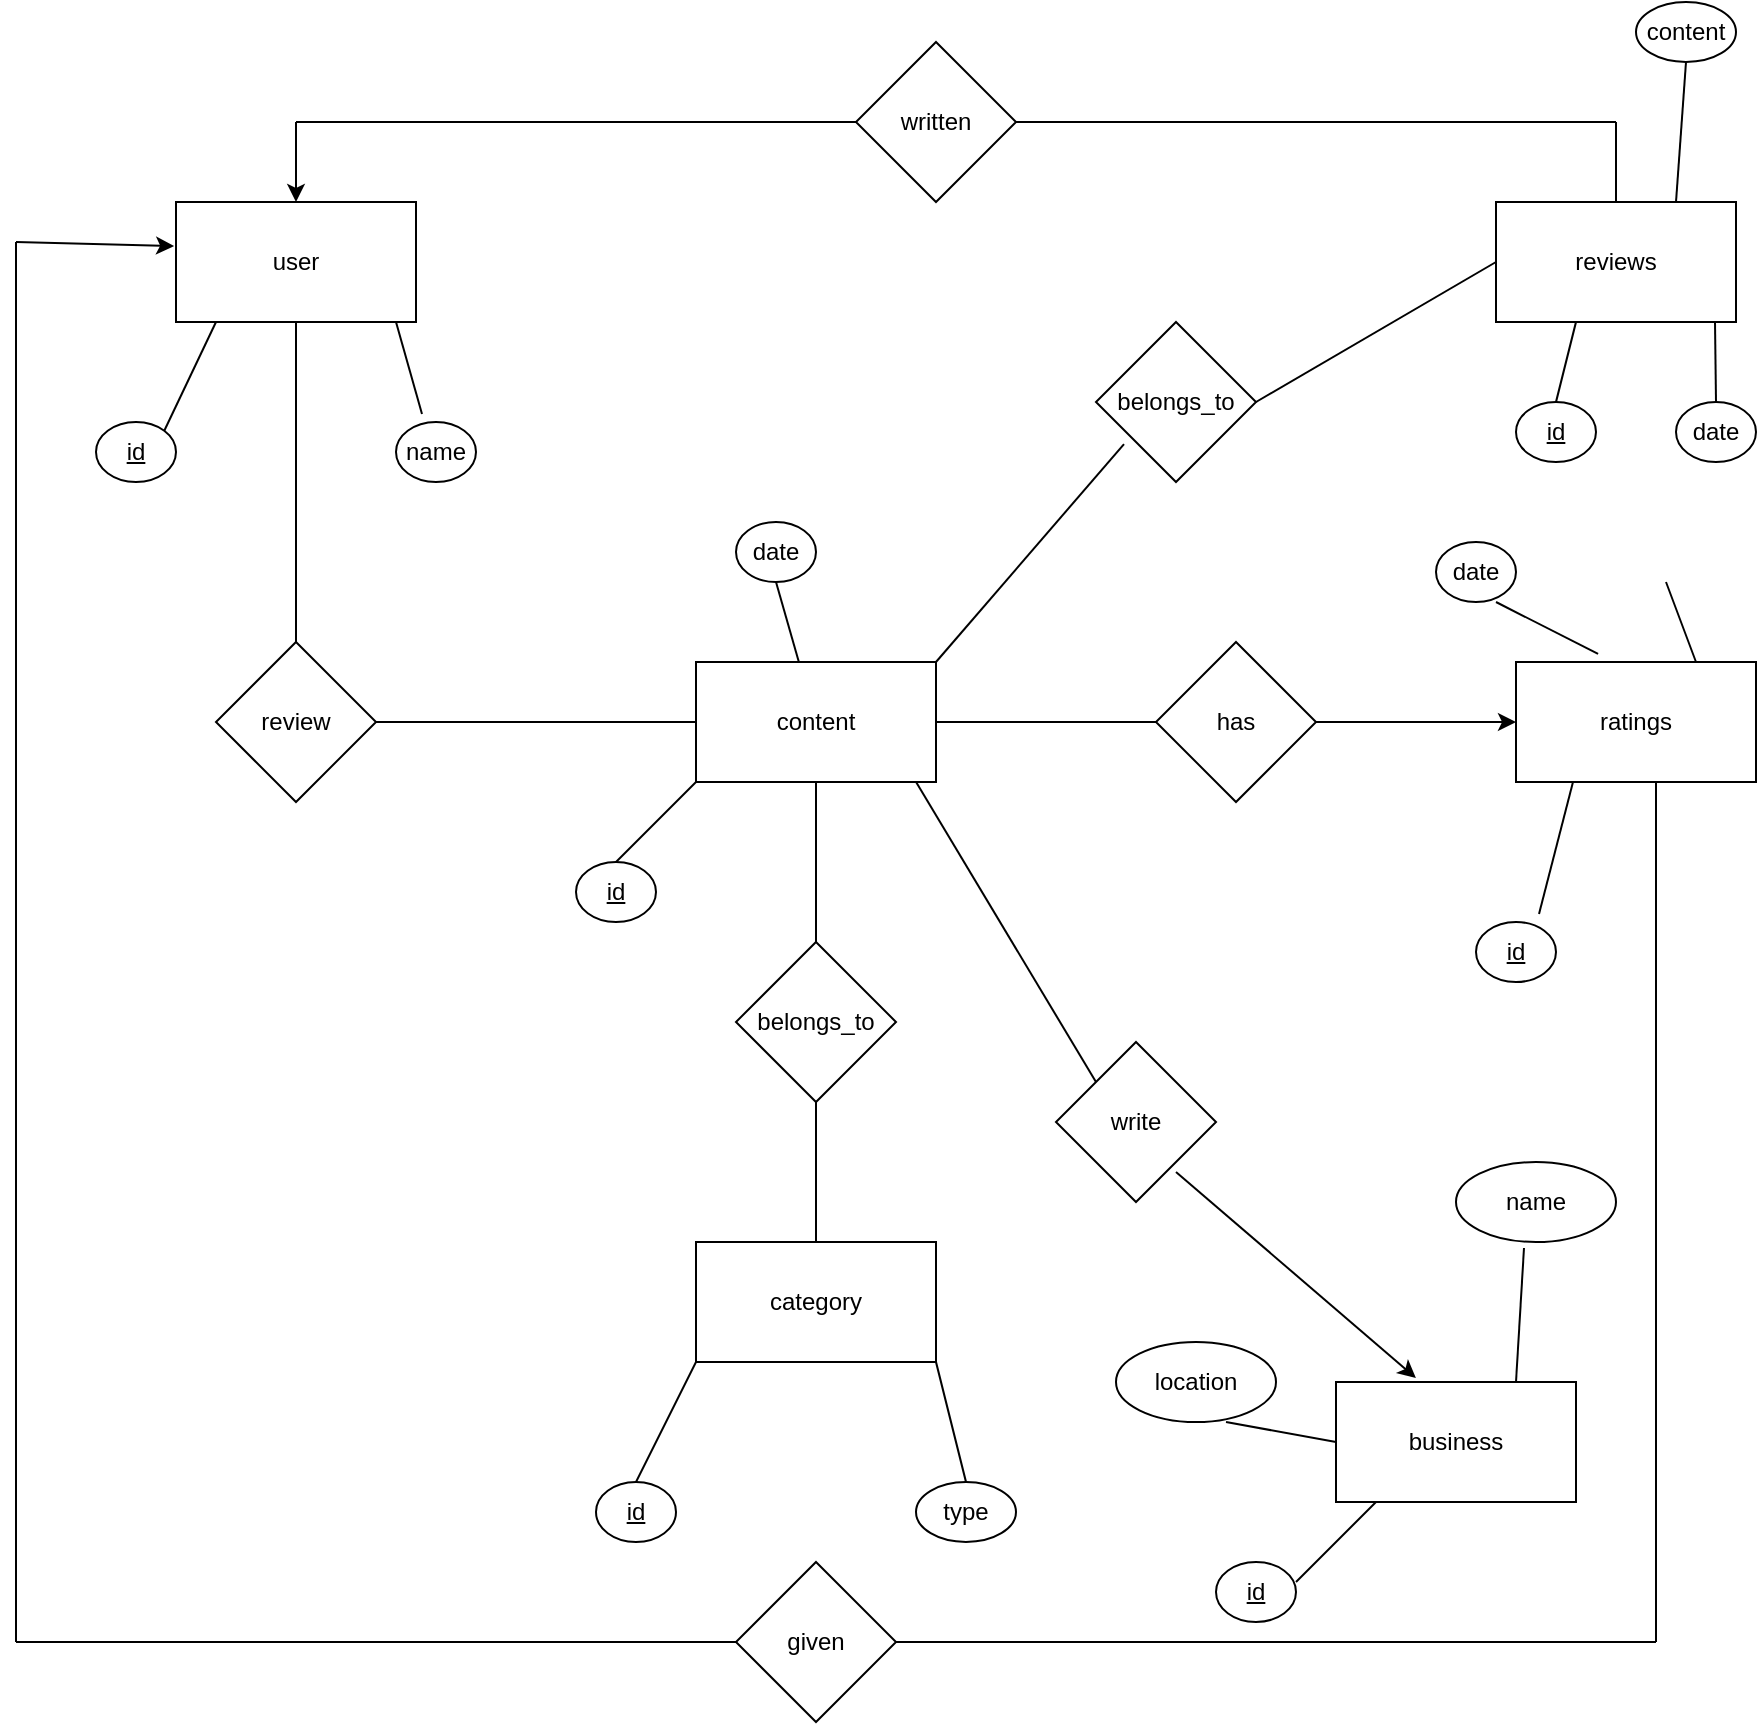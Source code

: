 <mxfile version="21.6.8" type="github">
  <diagram name="Page-1" id="SkP1a2dRg37QSFIkyU-X">
    <mxGraphModel dx="2284" dy="1922" grid="1" gridSize="10" guides="1" tooltips="1" connect="1" arrows="1" fold="1" page="1" pageScale="1" pageWidth="850" pageHeight="1100" math="0" shadow="0">
      <root>
        <mxCell id="0" />
        <mxCell id="1" parent="0" />
        <mxCell id="W1ApAz1ECK5iy_ewjs_l-1" value="user" style="rounded=0;whiteSpace=wrap;html=1;" parent="1" vertex="1">
          <mxGeometry x="60" y="70" width="120" height="60" as="geometry" />
        </mxCell>
        <mxCell id="W1ApAz1ECK5iy_ewjs_l-2" value="review" style="rhombus;whiteSpace=wrap;html=1;" parent="1" vertex="1">
          <mxGeometry x="80" y="290" width="80" height="80" as="geometry" />
        </mxCell>
        <mxCell id="W1ApAz1ECK5iy_ewjs_l-3" value="content" style="rounded=0;whiteSpace=wrap;html=1;" parent="1" vertex="1">
          <mxGeometry x="320" y="300" width="120" height="60" as="geometry" />
        </mxCell>
        <mxCell id="W1ApAz1ECK5iy_ewjs_l-4" value="write" style="rhombus;whiteSpace=wrap;html=1;" parent="1" vertex="1">
          <mxGeometry x="500" y="490" width="80" height="80" as="geometry" />
        </mxCell>
        <mxCell id="W1ApAz1ECK5iy_ewjs_l-6" value="" style="endArrow=none;html=1;rounded=0;entryX=0;entryY=0.5;entryDx=0;entryDy=0;" parent="1" target="W1ApAz1ECK5iy_ewjs_l-3" edge="1">
          <mxGeometry width="50" height="50" relative="1" as="geometry">
            <mxPoint x="160" y="330" as="sourcePoint" />
            <mxPoint x="210" y="280" as="targetPoint" />
          </mxGeometry>
        </mxCell>
        <mxCell id="W1ApAz1ECK5iy_ewjs_l-7" value="" style="endArrow=none;html=1;rounded=0;entryX=0.5;entryY=1;entryDx=0;entryDy=0;" parent="1" target="W1ApAz1ECK5iy_ewjs_l-1" edge="1">
          <mxGeometry width="50" height="50" relative="1" as="geometry">
            <mxPoint x="120" y="290" as="sourcePoint" />
            <mxPoint x="170" y="240" as="targetPoint" />
          </mxGeometry>
        </mxCell>
        <mxCell id="W1ApAz1ECK5iy_ewjs_l-10" value="category" style="rounded=0;whiteSpace=wrap;html=1;" parent="1" vertex="1">
          <mxGeometry x="320" y="590" width="120" height="60" as="geometry" />
        </mxCell>
        <mxCell id="W1ApAz1ECK5iy_ewjs_l-11" value="belongs_to" style="rhombus;whiteSpace=wrap;html=1;" parent="1" vertex="1">
          <mxGeometry x="340" y="440" width="80" height="80" as="geometry" />
        </mxCell>
        <mxCell id="W1ApAz1ECK5iy_ewjs_l-12" value="" style="endArrow=none;html=1;rounded=0;entryX=0.5;entryY=1;entryDx=0;entryDy=0;exitX=0.5;exitY=0;exitDx=0;exitDy=0;" parent="1" source="W1ApAz1ECK5iy_ewjs_l-11" target="W1ApAz1ECK5iy_ewjs_l-3" edge="1">
          <mxGeometry width="50" height="50" relative="1" as="geometry">
            <mxPoint x="400" y="450" as="sourcePoint" />
            <mxPoint x="450" y="400" as="targetPoint" />
          </mxGeometry>
        </mxCell>
        <mxCell id="W1ApAz1ECK5iy_ewjs_l-13" value="" style="endArrow=none;html=1;rounded=0;exitX=0.5;exitY=1;exitDx=0;exitDy=0;" parent="1" source="W1ApAz1ECK5iy_ewjs_l-11" target="W1ApAz1ECK5iy_ewjs_l-10" edge="1">
          <mxGeometry width="50" height="50" relative="1" as="geometry">
            <mxPoint x="380" y="530" as="sourcePoint" />
            <mxPoint x="450" y="400" as="targetPoint" />
          </mxGeometry>
        </mxCell>
        <mxCell id="W1ApAz1ECK5iy_ewjs_l-14" value="ratings" style="rounded=0;whiteSpace=wrap;html=1;" parent="1" vertex="1">
          <mxGeometry x="730" y="300" width="120" height="60" as="geometry" />
        </mxCell>
        <mxCell id="W1ApAz1ECK5iy_ewjs_l-15" value="has" style="rhombus;whiteSpace=wrap;html=1;" parent="1" vertex="1">
          <mxGeometry x="550" y="290" width="80" height="80" as="geometry" />
        </mxCell>
        <mxCell id="W1ApAz1ECK5iy_ewjs_l-17" value="" style="endArrow=none;html=1;rounded=0;exitX=1;exitY=0.5;exitDx=0;exitDy=0;entryX=0;entryY=0.5;entryDx=0;entryDy=0;" parent="1" source="W1ApAz1ECK5iy_ewjs_l-3" target="W1ApAz1ECK5iy_ewjs_l-15" edge="1">
          <mxGeometry width="50" height="50" relative="1" as="geometry">
            <mxPoint x="500" y="370" as="sourcePoint" />
            <mxPoint x="540" y="330" as="targetPoint" />
          </mxGeometry>
        </mxCell>
        <mxCell id="W1ApAz1ECK5iy_ewjs_l-18" value="" style="endArrow=classic;html=1;rounded=0;exitX=1;exitY=0.5;exitDx=0;exitDy=0;" parent="1" source="W1ApAz1ECK5iy_ewjs_l-15" edge="1">
          <mxGeometry width="50" height="50" relative="1" as="geometry">
            <mxPoint x="680" y="380" as="sourcePoint" />
            <mxPoint x="730" y="330" as="targetPoint" />
          </mxGeometry>
        </mxCell>
        <mxCell id="W1ApAz1ECK5iy_ewjs_l-19" value="reviews" style="rounded=0;whiteSpace=wrap;html=1;" parent="1" vertex="1">
          <mxGeometry x="720" y="70" width="120" height="60" as="geometry" />
        </mxCell>
        <mxCell id="W1ApAz1ECK5iy_ewjs_l-20" value="belongs_to" style="rhombus;whiteSpace=wrap;html=1;" parent="1" vertex="1">
          <mxGeometry x="520" y="130" width="80" height="80" as="geometry" />
        </mxCell>
        <mxCell id="W1ApAz1ECK5iy_ewjs_l-21" value="" style="endArrow=none;html=1;rounded=0;entryX=0;entryY=0.5;entryDx=0;entryDy=0;" parent="1" target="W1ApAz1ECK5iy_ewjs_l-19" edge="1">
          <mxGeometry width="50" height="50" relative="1" as="geometry">
            <mxPoint x="600" y="170" as="sourcePoint" />
            <mxPoint x="650" y="120" as="targetPoint" />
          </mxGeometry>
        </mxCell>
        <mxCell id="WqGWLmwPLTVPIJWzrpHa-1" value="" style="endArrow=none;html=1;rounded=0;entryX=0.175;entryY=0.763;entryDx=0;entryDy=0;entryPerimeter=0;" parent="1" target="W1ApAz1ECK5iy_ewjs_l-20" edge="1">
          <mxGeometry width="50" height="50" relative="1" as="geometry">
            <mxPoint x="440" y="300" as="sourcePoint" />
            <mxPoint x="490" y="250" as="targetPoint" />
          </mxGeometry>
        </mxCell>
        <mxCell id="WqGWLmwPLTVPIJWzrpHa-2" value="&lt;u&gt;id&lt;/u&gt;" style="ellipse;whiteSpace=wrap;html=1;" parent="1" vertex="1">
          <mxGeometry x="20" y="180" width="40" height="30" as="geometry" />
        </mxCell>
        <mxCell id="WqGWLmwPLTVPIJWzrpHa-3" value="" style="endArrow=none;html=1;rounded=0;exitX=1;exitY=0;exitDx=0;exitDy=0;" parent="1" source="WqGWLmwPLTVPIJWzrpHa-2" edge="1">
          <mxGeometry width="50" height="50" relative="1" as="geometry">
            <mxPoint x="30" y="180" as="sourcePoint" />
            <mxPoint x="80" y="130" as="targetPoint" />
          </mxGeometry>
        </mxCell>
        <mxCell id="WqGWLmwPLTVPIJWzrpHa-4" value="name" style="ellipse;whiteSpace=wrap;html=1;" parent="1" vertex="1">
          <mxGeometry x="170" y="180" width="40" height="30" as="geometry" />
        </mxCell>
        <mxCell id="WqGWLmwPLTVPIJWzrpHa-5" value="" style="endArrow=none;html=1;rounded=0;exitX=0.325;exitY=-0.133;exitDx=0;exitDy=0;exitPerimeter=0;" parent="1" source="WqGWLmwPLTVPIJWzrpHa-4" edge="1">
          <mxGeometry width="50" height="50" relative="1" as="geometry">
            <mxPoint x="120" y="180" as="sourcePoint" />
            <mxPoint x="170" y="130" as="targetPoint" />
          </mxGeometry>
        </mxCell>
        <mxCell id="WqGWLmwPLTVPIJWzrpHa-11" value="" style="endArrow=none;html=1;rounded=0;" parent="1" target="WqGWLmwPLTVPIJWzrpHa-12" edge="1">
          <mxGeometry width="50" height="50" relative="1" as="geometry">
            <mxPoint x="120" y="30" as="sourcePoint" />
            <mxPoint x="440" y="30" as="targetPoint" />
          </mxGeometry>
        </mxCell>
        <mxCell id="WqGWLmwPLTVPIJWzrpHa-12" value="written" style="rhombus;whiteSpace=wrap;html=1;" parent="1" vertex="1">
          <mxGeometry x="400" y="-10" width="80" height="80" as="geometry" />
        </mxCell>
        <mxCell id="WqGWLmwPLTVPIJWzrpHa-13" value="" style="endArrow=none;html=1;rounded=0;" parent="1" edge="1">
          <mxGeometry width="50" height="50" relative="1" as="geometry">
            <mxPoint x="480" y="30" as="sourcePoint" />
            <mxPoint x="780" y="30" as="targetPoint" />
          </mxGeometry>
        </mxCell>
        <mxCell id="WqGWLmwPLTVPIJWzrpHa-14" value="" style="endArrow=none;html=1;rounded=0;" parent="1" source="W1ApAz1ECK5iy_ewjs_l-19" edge="1">
          <mxGeometry width="50" height="50" relative="1" as="geometry">
            <mxPoint x="720" y="80" as="sourcePoint" />
            <mxPoint x="780" y="30" as="targetPoint" />
          </mxGeometry>
        </mxCell>
        <mxCell id="WqGWLmwPLTVPIJWzrpHa-15" value="" style="endArrow=classic;html=1;rounded=0;entryX=0.5;entryY=0;entryDx=0;entryDy=0;" parent="1" target="W1ApAz1ECK5iy_ewjs_l-1" edge="1">
          <mxGeometry width="50" height="50" relative="1" as="geometry">
            <mxPoint x="120" y="30" as="sourcePoint" />
            <mxPoint x="170" y="-20" as="targetPoint" />
          </mxGeometry>
        </mxCell>
        <mxCell id="WqGWLmwPLTVPIJWzrpHa-16" value="&lt;u&gt;id&lt;/u&gt;" style="ellipse;whiteSpace=wrap;html=1;" parent="1" vertex="1">
          <mxGeometry x="730" y="170" width="40" height="30" as="geometry" />
        </mxCell>
        <mxCell id="WqGWLmwPLTVPIJWzrpHa-17" value="" style="endArrow=none;html=1;rounded=0;exitX=0.5;exitY=0;exitDx=0;exitDy=0;" parent="1" source="WqGWLmwPLTVPIJWzrpHa-16" edge="1">
          <mxGeometry width="50" height="50" relative="1" as="geometry">
            <mxPoint x="710" y="180" as="sourcePoint" />
            <mxPoint x="760" y="130" as="targetPoint" />
          </mxGeometry>
        </mxCell>
        <mxCell id="WqGWLmwPLTVPIJWzrpHa-18" value="date" style="ellipse;whiteSpace=wrap;html=1;" parent="1" vertex="1">
          <mxGeometry x="810" y="170" width="40" height="30" as="geometry" />
        </mxCell>
        <mxCell id="WqGWLmwPLTVPIJWzrpHa-19" value="" style="endArrow=none;html=1;rounded=0;exitX=0.5;exitY=0;exitDx=0;exitDy=0;" parent="1" source="WqGWLmwPLTVPIJWzrpHa-18" edge="1">
          <mxGeometry width="50" height="50" relative="1" as="geometry">
            <mxPoint x="829.5" y="160" as="sourcePoint" />
            <mxPoint x="829.5" y="130" as="targetPoint" />
          </mxGeometry>
        </mxCell>
        <mxCell id="WqGWLmwPLTVPIJWzrpHa-21" value="" style="endArrow=none;html=1;rounded=0;" parent="1" edge="1">
          <mxGeometry width="50" height="50" relative="1" as="geometry">
            <mxPoint x="-20" y="790" as="sourcePoint" />
            <mxPoint x="-20" y="90" as="targetPoint" />
          </mxGeometry>
        </mxCell>
        <mxCell id="WqGWLmwPLTVPIJWzrpHa-22" value="" style="endArrow=none;html=1;rounded=0;" parent="1" edge="1">
          <mxGeometry width="50" height="50" relative="1" as="geometry">
            <mxPoint x="-20" y="790" as="sourcePoint" />
            <mxPoint x="340" y="790" as="targetPoint" />
          </mxGeometry>
        </mxCell>
        <mxCell id="WqGWLmwPLTVPIJWzrpHa-24" value="given" style="rhombus;whiteSpace=wrap;html=1;" parent="1" vertex="1">
          <mxGeometry x="340" y="750" width="80" height="80" as="geometry" />
        </mxCell>
        <mxCell id="WqGWLmwPLTVPIJWzrpHa-25" value="" style="endArrow=none;html=1;rounded=0;" parent="1" edge="1">
          <mxGeometry width="50" height="50" relative="1" as="geometry">
            <mxPoint x="420" y="790" as="sourcePoint" />
            <mxPoint x="800" y="790" as="targetPoint" />
          </mxGeometry>
        </mxCell>
        <mxCell id="WqGWLmwPLTVPIJWzrpHa-26" value="" style="endArrow=none;html=1;rounded=0;" parent="1" edge="1">
          <mxGeometry width="50" height="50" relative="1" as="geometry">
            <mxPoint x="800" y="790" as="sourcePoint" />
            <mxPoint x="800" y="360" as="targetPoint" />
          </mxGeometry>
        </mxCell>
        <mxCell id="WqGWLmwPLTVPIJWzrpHa-27" value="&lt;u&gt;id&lt;/u&gt;" style="ellipse;whiteSpace=wrap;html=1;" parent="1" vertex="1">
          <mxGeometry x="710" y="430" width="40" height="30" as="geometry" />
        </mxCell>
        <mxCell id="WqGWLmwPLTVPIJWzrpHa-28" value="" style="endArrow=none;html=1;rounded=0;exitX=0.7;exitY=-0.133;exitDx=0;exitDy=0;exitPerimeter=0;" parent="1" edge="1">
          <mxGeometry width="50" height="50" relative="1" as="geometry">
            <mxPoint x="741.5" y="426.01" as="sourcePoint" />
            <mxPoint x="758.5" y="360" as="targetPoint" />
          </mxGeometry>
        </mxCell>
        <mxCell id="WqGWLmwPLTVPIJWzrpHa-29" value="date" style="ellipse;whiteSpace=wrap;html=1;" parent="1" vertex="1">
          <mxGeometry x="690" y="240" width="40" height="30" as="geometry" />
        </mxCell>
        <mxCell id="WqGWLmwPLTVPIJWzrpHa-30" value="" style="endArrow=none;html=1;rounded=0;exitX=0.342;exitY=-0.067;exitDx=0;exitDy=0;exitPerimeter=0;" parent="1" source="W1ApAz1ECK5iy_ewjs_l-14" edge="1">
          <mxGeometry width="50" height="50" relative="1" as="geometry">
            <mxPoint x="670" y="320" as="sourcePoint" />
            <mxPoint x="720" y="270" as="targetPoint" />
          </mxGeometry>
        </mxCell>
        <mxCell id="WqGWLmwPLTVPIJWzrpHa-31" value="type" style="ellipse;whiteSpace=wrap;html=1;" parent="1" vertex="1">
          <mxGeometry x="430" y="710" width="50" height="30" as="geometry" />
        </mxCell>
        <mxCell id="WqGWLmwPLTVPIJWzrpHa-32" value="" style="endArrow=none;html=1;rounded=0;exitX=0.75;exitY=0;exitDx=0;exitDy=0;" parent="1" source="W1ApAz1ECK5iy_ewjs_l-14" edge="1">
          <mxGeometry width="50" height="50" relative="1" as="geometry">
            <mxPoint x="755" y="310" as="sourcePoint" />
            <mxPoint x="805" y="260" as="targetPoint" />
          </mxGeometry>
        </mxCell>
        <mxCell id="WqGWLmwPLTVPIJWzrpHa-33" value="" style="endArrow=classic;html=1;rounded=0;entryX=-0.008;entryY=0.367;entryDx=0;entryDy=0;entryPerimeter=0;" parent="1" target="W1ApAz1ECK5iy_ewjs_l-1" edge="1">
          <mxGeometry width="50" height="50" relative="1" as="geometry">
            <mxPoint x="-20" y="90" as="sourcePoint" />
            <mxPoint x="30" y="40" as="targetPoint" />
          </mxGeometry>
        </mxCell>
        <mxCell id="WqGWLmwPLTVPIJWzrpHa-34" value="content" style="ellipse;whiteSpace=wrap;html=1;" parent="1" vertex="1">
          <mxGeometry x="790" y="-30" width="50" height="30" as="geometry" />
        </mxCell>
        <mxCell id="WqGWLmwPLTVPIJWzrpHa-35" value="" style="endArrow=none;html=1;rounded=0;exitX=0.75;exitY=0;exitDx=0;exitDy=0;" parent="1" source="W1ApAz1ECK5iy_ewjs_l-19" edge="1">
          <mxGeometry width="50" height="50" relative="1" as="geometry">
            <mxPoint x="830" y="40" as="sourcePoint" />
            <mxPoint x="815" as="targetPoint" />
          </mxGeometry>
        </mxCell>
        <mxCell id="WqGWLmwPLTVPIJWzrpHa-36" value="&lt;u&gt;id&lt;/u&gt;" style="ellipse;whiteSpace=wrap;html=1;" parent="1" vertex="1">
          <mxGeometry x="260" y="400" width="40" height="30" as="geometry" />
        </mxCell>
        <mxCell id="WqGWLmwPLTVPIJWzrpHa-37" value="" style="endArrow=none;html=1;rounded=0;" parent="1" edge="1">
          <mxGeometry width="50" height="50" relative="1" as="geometry">
            <mxPoint x="280" y="400" as="sourcePoint" />
            <mxPoint x="320" y="360" as="targetPoint" />
          </mxGeometry>
        </mxCell>
        <mxCell id="WqGWLmwPLTVPIJWzrpHa-38" value="date" style="ellipse;whiteSpace=wrap;html=1;" parent="1" vertex="1">
          <mxGeometry x="340" y="230" width="40" height="30" as="geometry" />
        </mxCell>
        <mxCell id="WqGWLmwPLTVPIJWzrpHa-40" value="&lt;u&gt;id&lt;/u&gt;" style="ellipse;whiteSpace=wrap;html=1;" parent="1" vertex="1">
          <mxGeometry x="270" y="710" width="40" height="30" as="geometry" />
        </mxCell>
        <mxCell id="WqGWLmwPLTVPIJWzrpHa-41" value="" style="endArrow=none;html=1;rounded=0;entryX=0;entryY=1;entryDx=0;entryDy=0;" parent="1" target="W1ApAz1ECK5iy_ewjs_l-10" edge="1">
          <mxGeometry width="50" height="50" relative="1" as="geometry">
            <mxPoint x="290" y="710" as="sourcePoint" />
            <mxPoint x="340" y="660" as="targetPoint" />
          </mxGeometry>
        </mxCell>
        <mxCell id="WqGWLmwPLTVPIJWzrpHa-42" value="" style="endArrow=none;html=1;rounded=0;entryX=0.5;entryY=0;entryDx=0;entryDy=0;exitX=1;exitY=1;exitDx=0;exitDy=0;" parent="1" source="W1ApAz1ECK5iy_ewjs_l-10" target="WqGWLmwPLTVPIJWzrpHa-31" edge="1">
          <mxGeometry width="50" height="50" relative="1" as="geometry">
            <mxPoint x="445" y="650" as="sourcePoint" />
            <mxPoint x="495" y="600" as="targetPoint" />
          </mxGeometry>
        </mxCell>
        <mxCell id="6AoJLv5oCGaS3d9m1TOx-1" value="" style="endArrow=none;html=1;rounded=0;" edge="1" parent="1" source="W1ApAz1ECK5iy_ewjs_l-3">
          <mxGeometry width="50" height="50" relative="1" as="geometry">
            <mxPoint x="380" y="290" as="sourcePoint" />
            <mxPoint x="360" y="260" as="targetPoint" />
          </mxGeometry>
        </mxCell>
        <mxCell id="6AoJLv5oCGaS3d9m1TOx-2" value="" style="endArrow=none;html=1;rounded=0;entryX=0;entryY=0;entryDx=0;entryDy=0;exitX=0.917;exitY=1;exitDx=0;exitDy=0;exitPerimeter=0;" edge="1" parent="1" source="W1ApAz1ECK5iy_ewjs_l-3" target="W1ApAz1ECK5iy_ewjs_l-4">
          <mxGeometry width="50" height="50" relative="1" as="geometry">
            <mxPoint x="430" y="370" as="sourcePoint" />
            <mxPoint x="440" y="410" as="targetPoint" />
          </mxGeometry>
        </mxCell>
        <mxCell id="6AoJLv5oCGaS3d9m1TOx-4" value="business" style="rounded=0;whiteSpace=wrap;html=1;" vertex="1" parent="1">
          <mxGeometry x="640" y="660" width="120" height="60" as="geometry" />
        </mxCell>
        <mxCell id="6AoJLv5oCGaS3d9m1TOx-5" value="" style="endArrow=classic;html=1;rounded=0;entryX=0.333;entryY=-0.033;entryDx=0;entryDy=0;entryPerimeter=0;" edge="1" parent="1" target="6AoJLv5oCGaS3d9m1TOx-4">
          <mxGeometry width="50" height="50" relative="1" as="geometry">
            <mxPoint x="560" y="555" as="sourcePoint" />
            <mxPoint x="610" y="505" as="targetPoint" />
          </mxGeometry>
        </mxCell>
        <mxCell id="6AoJLv5oCGaS3d9m1TOx-6" value="name" style="ellipse;whiteSpace=wrap;html=1;" vertex="1" parent="1">
          <mxGeometry x="700" y="550" width="80" height="40" as="geometry" />
        </mxCell>
        <mxCell id="6AoJLv5oCGaS3d9m1TOx-7" value="" style="endArrow=none;html=1;rounded=0;exitX=0.75;exitY=0;exitDx=0;exitDy=0;entryX=0.425;entryY=1.075;entryDx=0;entryDy=0;entryPerimeter=0;" edge="1" parent="1" source="6AoJLv5oCGaS3d9m1TOx-4" target="6AoJLv5oCGaS3d9m1TOx-6">
          <mxGeometry width="50" height="50" relative="1" as="geometry">
            <mxPoint x="700" y="640" as="sourcePoint" />
            <mxPoint x="750" y="590" as="targetPoint" />
          </mxGeometry>
        </mxCell>
        <mxCell id="6AoJLv5oCGaS3d9m1TOx-8" value="location" style="ellipse;whiteSpace=wrap;html=1;" vertex="1" parent="1">
          <mxGeometry x="530" y="640" width="80" height="40" as="geometry" />
        </mxCell>
        <mxCell id="6AoJLv5oCGaS3d9m1TOx-9" value="" style="endArrow=none;html=1;rounded=0;exitX=0;exitY=0.5;exitDx=0;exitDy=0;" edge="1" parent="1" source="6AoJLv5oCGaS3d9m1TOx-4">
          <mxGeometry width="50" height="50" relative="1" as="geometry">
            <mxPoint x="535" y="730" as="sourcePoint" />
            <mxPoint x="585" y="680" as="targetPoint" />
          </mxGeometry>
        </mxCell>
        <mxCell id="6AoJLv5oCGaS3d9m1TOx-10" value="&lt;u&gt;id&lt;/u&gt;" style="ellipse;whiteSpace=wrap;html=1;" vertex="1" parent="1">
          <mxGeometry x="580" y="750" width="40" height="30" as="geometry" />
        </mxCell>
        <mxCell id="6AoJLv5oCGaS3d9m1TOx-11" value="" style="endArrow=none;html=1;rounded=0;" edge="1" parent="1">
          <mxGeometry width="50" height="50" relative="1" as="geometry">
            <mxPoint x="620" y="760" as="sourcePoint" />
            <mxPoint x="660" y="720" as="targetPoint" />
          </mxGeometry>
        </mxCell>
      </root>
    </mxGraphModel>
  </diagram>
</mxfile>
